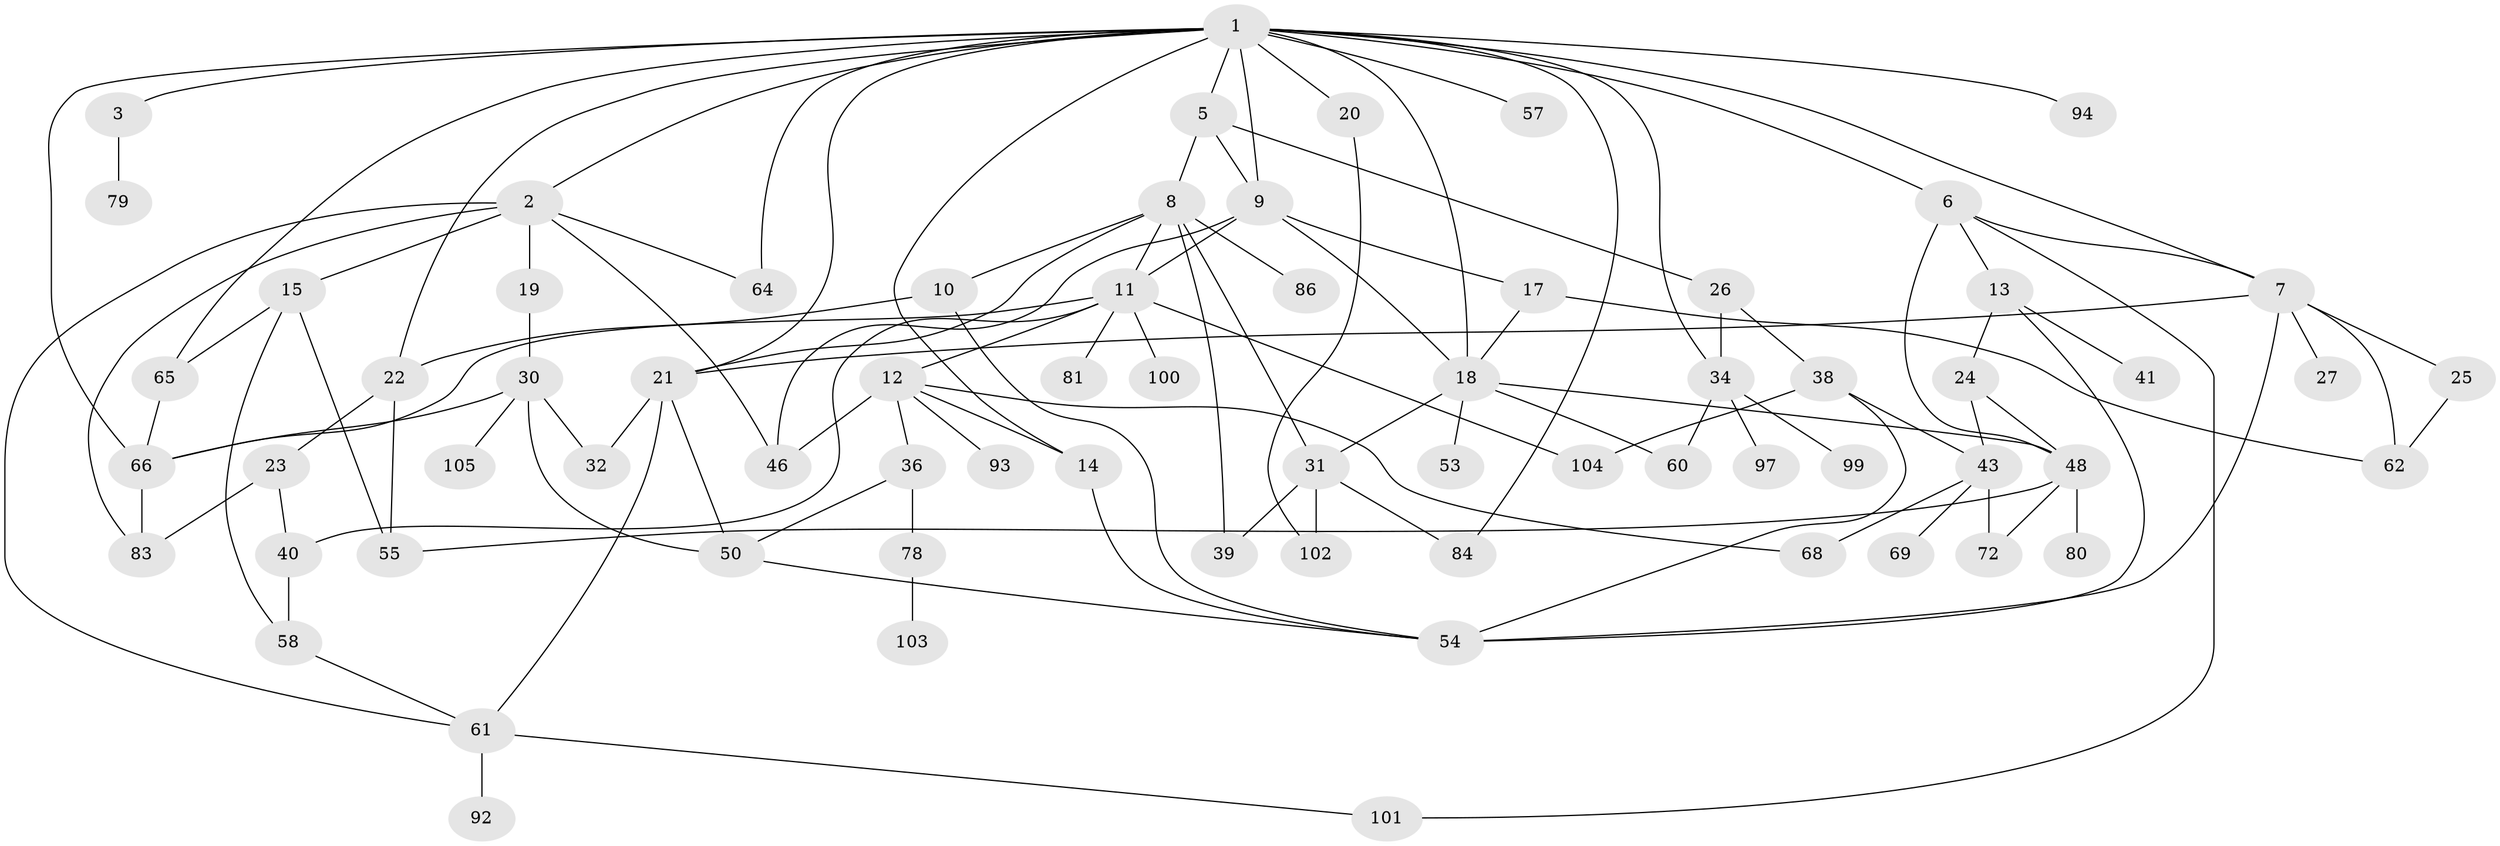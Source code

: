 // original degree distribution, {11: 0.009433962264150943, 6: 0.0660377358490566, 2: 0.27358490566037735, 9: 0.009433962264150943, 4: 0.14150943396226415, 3: 0.1792452830188679, 8: 0.009433962264150943, 7: 0.009433962264150943, 1: 0.24528301886792453, 5: 0.05660377358490566}
// Generated by graph-tools (version 1.1) at 2025/41/03/06/25 10:41:31]
// undirected, 70 vertices, 116 edges
graph export_dot {
graph [start="1"]
  node [color=gray90,style=filled];
  1 [super="+4"];
  2 [super="+16"];
  3 [super="+51"];
  5 [super="+56"];
  6 [super="+33"];
  7 [super="+45"];
  8 [super="+98"];
  9 [super="+89"];
  10 [super="+95"];
  11 [super="+28"];
  12 [super="+42"];
  13;
  14 [super="+67"];
  15;
  17 [super="+87"];
  18 [super="+29"];
  19 [super="+37"];
  20 [super="+76"];
  21 [super="+77"];
  22 [super="+35"];
  23 [super="+88"];
  24;
  25 [super="+70"];
  26;
  27;
  30 [super="+96"];
  31 [super="+106"];
  32;
  34 [super="+52"];
  36 [super="+44"];
  38 [super="+47"];
  39;
  40 [super="+85"];
  41;
  43 [super="+49"];
  46;
  48 [super="+74"];
  50;
  53;
  54 [super="+59"];
  55 [super="+75"];
  57 [super="+91"];
  58 [super="+63"];
  60;
  61;
  62;
  64 [super="+82"];
  65 [super="+71"];
  66 [super="+73"];
  68;
  69;
  72;
  78;
  79;
  80;
  81;
  83;
  84 [super="+90"];
  86;
  92;
  93;
  94;
  97;
  99;
  100;
  101;
  102;
  103;
  104;
  105;
  1 -- 2;
  1 -- 3;
  1 -- 5;
  1 -- 7;
  1 -- 14;
  1 -- 18;
  1 -- 20;
  1 -- 65;
  1 -- 94;
  1 -- 34;
  1 -- 64;
  1 -- 6;
  1 -- 9;
  1 -- 84;
  1 -- 21;
  1 -- 22;
  1 -- 57;
  1 -- 66;
  2 -- 15;
  2 -- 19;
  2 -- 83;
  2 -- 61;
  2 -- 64;
  2 -- 46;
  3 -- 79;
  5 -- 8;
  5 -- 26;
  5 -- 9;
  6 -- 13;
  6 -- 48;
  6 -- 101;
  6 -- 7;
  7 -- 21;
  7 -- 25;
  7 -- 27;
  7 -- 54;
  7 -- 62;
  8 -- 10;
  8 -- 11;
  8 -- 39;
  8 -- 86;
  8 -- 21;
  8 -- 31;
  9 -- 17;
  9 -- 18;
  9 -- 11;
  9 -- 46;
  10 -- 54;
  10 -- 22;
  11 -- 12;
  11 -- 81;
  11 -- 100;
  11 -- 104;
  11 -- 66;
  11 -- 40;
  12 -- 36;
  12 -- 68;
  12 -- 93;
  12 -- 46;
  12 -- 14;
  13 -- 24;
  13 -- 41;
  13 -- 54;
  14 -- 54;
  15 -- 58;
  15 -- 55;
  15 -- 65;
  17 -- 62;
  17 -- 18;
  18 -- 31;
  18 -- 48;
  18 -- 53;
  18 -- 60;
  19 -- 30;
  20 -- 102;
  21 -- 50;
  21 -- 61;
  21 -- 32;
  22 -- 23;
  22 -- 55;
  23 -- 40;
  23 -- 83;
  24 -- 43;
  24 -- 48;
  25 -- 62;
  26 -- 34;
  26 -- 38;
  30 -- 32;
  30 -- 50 [weight=2];
  30 -- 66 [weight=2];
  30 -- 105;
  31 -- 39;
  31 -- 102;
  31 -- 84;
  34 -- 99;
  34 -- 97;
  34 -- 60;
  36 -- 50;
  36 -- 78;
  38 -- 43;
  38 -- 54;
  38 -- 104;
  40 -- 58;
  43 -- 69;
  43 -- 72;
  43 -- 68;
  48 -- 80;
  48 -- 55;
  48 -- 72;
  50 -- 54;
  58 -- 61;
  61 -- 92;
  61 -- 101;
  65 -- 66;
  66 -- 83;
  78 -- 103;
}
